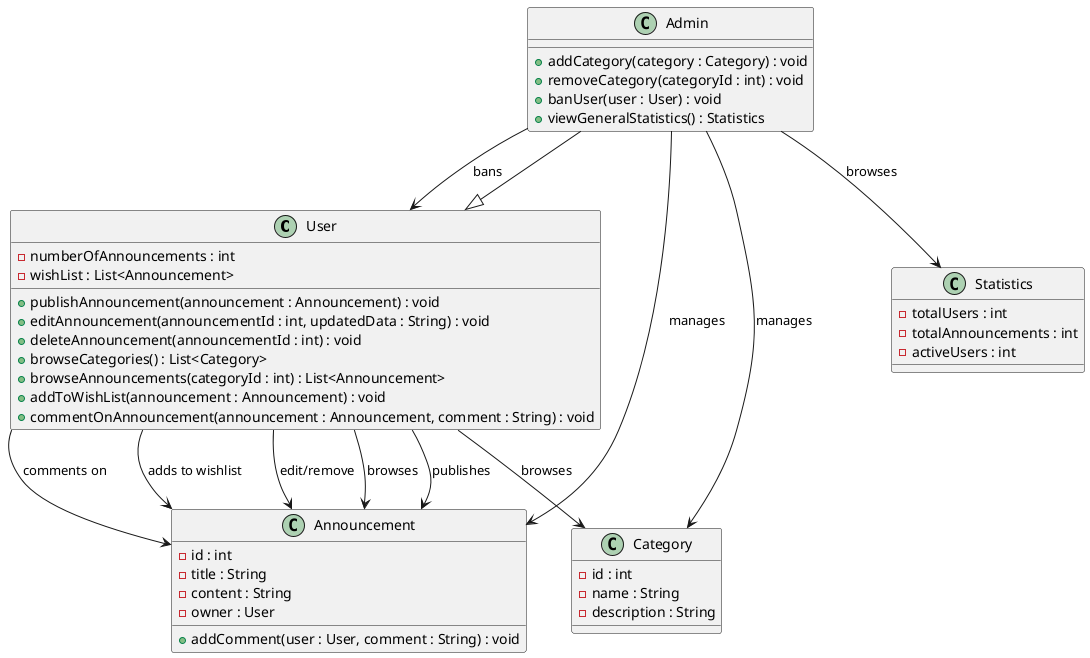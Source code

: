 @startuml

class User {
    - numberOfAnnouncements : int
    - wishList : List<Announcement>
    + publishAnnouncement(announcement : Announcement) : void
    + editAnnouncement(announcementId : int, updatedData : String) : void
    + deleteAnnouncement(announcementId : int) : void
    + browseCategories() : List<Category>
    + browseAnnouncements(categoryId : int) : List<Announcement>
    + addToWishList(announcement : Announcement) : void
    + commentOnAnnouncement(announcement : Announcement, comment : String) : void
}

class Admin {
    + addCategory(category : Category) : void
    + removeCategory(categoryId : int) : void
    + banUser(user : User) : void
    + viewGeneralStatistics() : Statistics
}

Admin --|> User

class Announcement {
    - id : int
    - title : String
    - content : String
    - owner : User
    + addComment(user : User, comment : String) : void
}

class Category {
    - id : int
    - name : String
    - description : String
}

class Statistics {
    - totalUsers : int
    - totalAnnouncements : int
    - activeUsers : int
}

User --> Announcement : browses
User --> Announcement : publishes
User --> Announcement : comments on
User --> Category : browses
User --> Announcement : adds to wishlist
User --> Announcement : edit/remove
Admin --> Category : manages
Admin --> User : bans
Admin --> Announcement : manages
Admin --> Statistics : browses

@enduml
